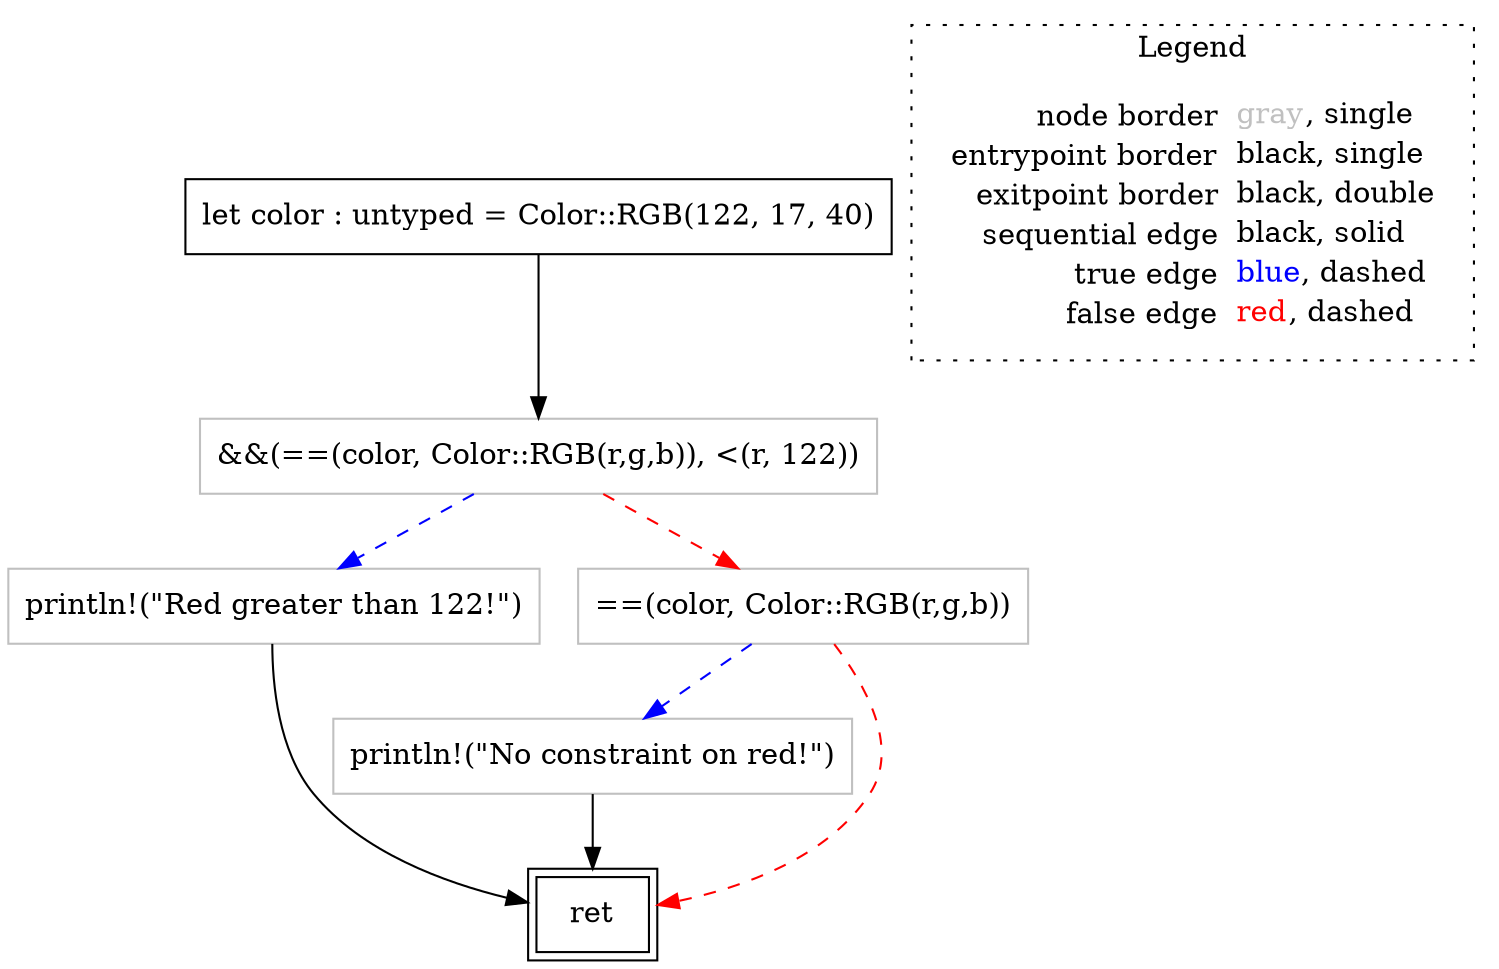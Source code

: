 digraph {
	"node0" [shape="rect",color="black",label=<let color : untyped = Color::RGB(122, 17, 40)>];
	"node1" [shape="rect",color="gray",label=<println!(&quot;Red greater than 122!&quot;)>];
	"node2" [shape="rect",color="gray",label=<println!(&quot;No constraint on red!&quot;)>];
	"node3" [shape="rect",color="gray",label=<&amp;&amp;(==(color, Color::RGB(r,g,b)), &lt;(r, 122))>];
	"node4" [shape="rect",color="gray",label=<==(color, Color::RGB(r,g,b))>];
	"node5" [shape="rect",color="black",peripheries="2",label=<ret>];
	"node1" -> "node5" [color="black"];
	"node2" -> "node5" [color="black"];
	"node3" -> "node1" [color="blue",style="dashed"];
	"node3" -> "node4" [color="red",style="dashed"];
	"node4" -> "node2" [color="blue",style="dashed"];
	"node4" -> "node5" [color="red",style="dashed"];
	"node0" -> "node3" [color="black"];
subgraph cluster_legend {
	label="Legend";
	style=dotted;
	node [shape=plaintext];
	"legend" [label=<<table border="0" cellpadding="2" cellspacing="0" cellborder="0"><tr><td align="right">node border&nbsp;</td><td align="left"><font color="gray">gray</font>, single</td></tr><tr><td align="right">entrypoint border&nbsp;</td><td align="left"><font color="black">black</font>, single</td></tr><tr><td align="right">exitpoint border&nbsp;</td><td align="left"><font color="black">black</font>, double</td></tr><tr><td align="right">sequential edge&nbsp;</td><td align="left"><font color="black">black</font>, solid</td></tr><tr><td align="right">true edge&nbsp;</td><td align="left"><font color="blue">blue</font>, dashed</td></tr><tr><td align="right">false edge&nbsp;</td><td align="left"><font color="red">red</font>, dashed</td></tr></table>>];
}

}
